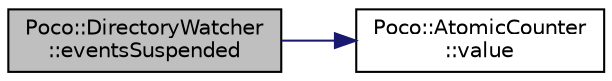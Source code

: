digraph "Poco::DirectoryWatcher::eventsSuspended"
{
 // LATEX_PDF_SIZE
  edge [fontname="Helvetica",fontsize="10",labelfontname="Helvetica",labelfontsize="10"];
  node [fontname="Helvetica",fontsize="10",shape=record];
  rankdir="LR";
  Node1 [label="Poco::DirectoryWatcher\l::eventsSuspended",height=0.2,width=0.4,color="black", fillcolor="grey75", style="filled", fontcolor="black",tooltip="Resumes events, after they have been suspended with a call to suspendEvents()."];
  Node1 -> Node2 [color="midnightblue",fontsize="10",style="solid",fontname="Helvetica"];
  Node2 [label="Poco::AtomicCounter\l::value",height=0.2,width=0.4,color="black", fillcolor="white", style="filled",URL="$classPoco_1_1AtomicCounter.html#a790ac9809d66350de0777c51e5890ab0",tooltip="Returns the value of the counter."];
}
